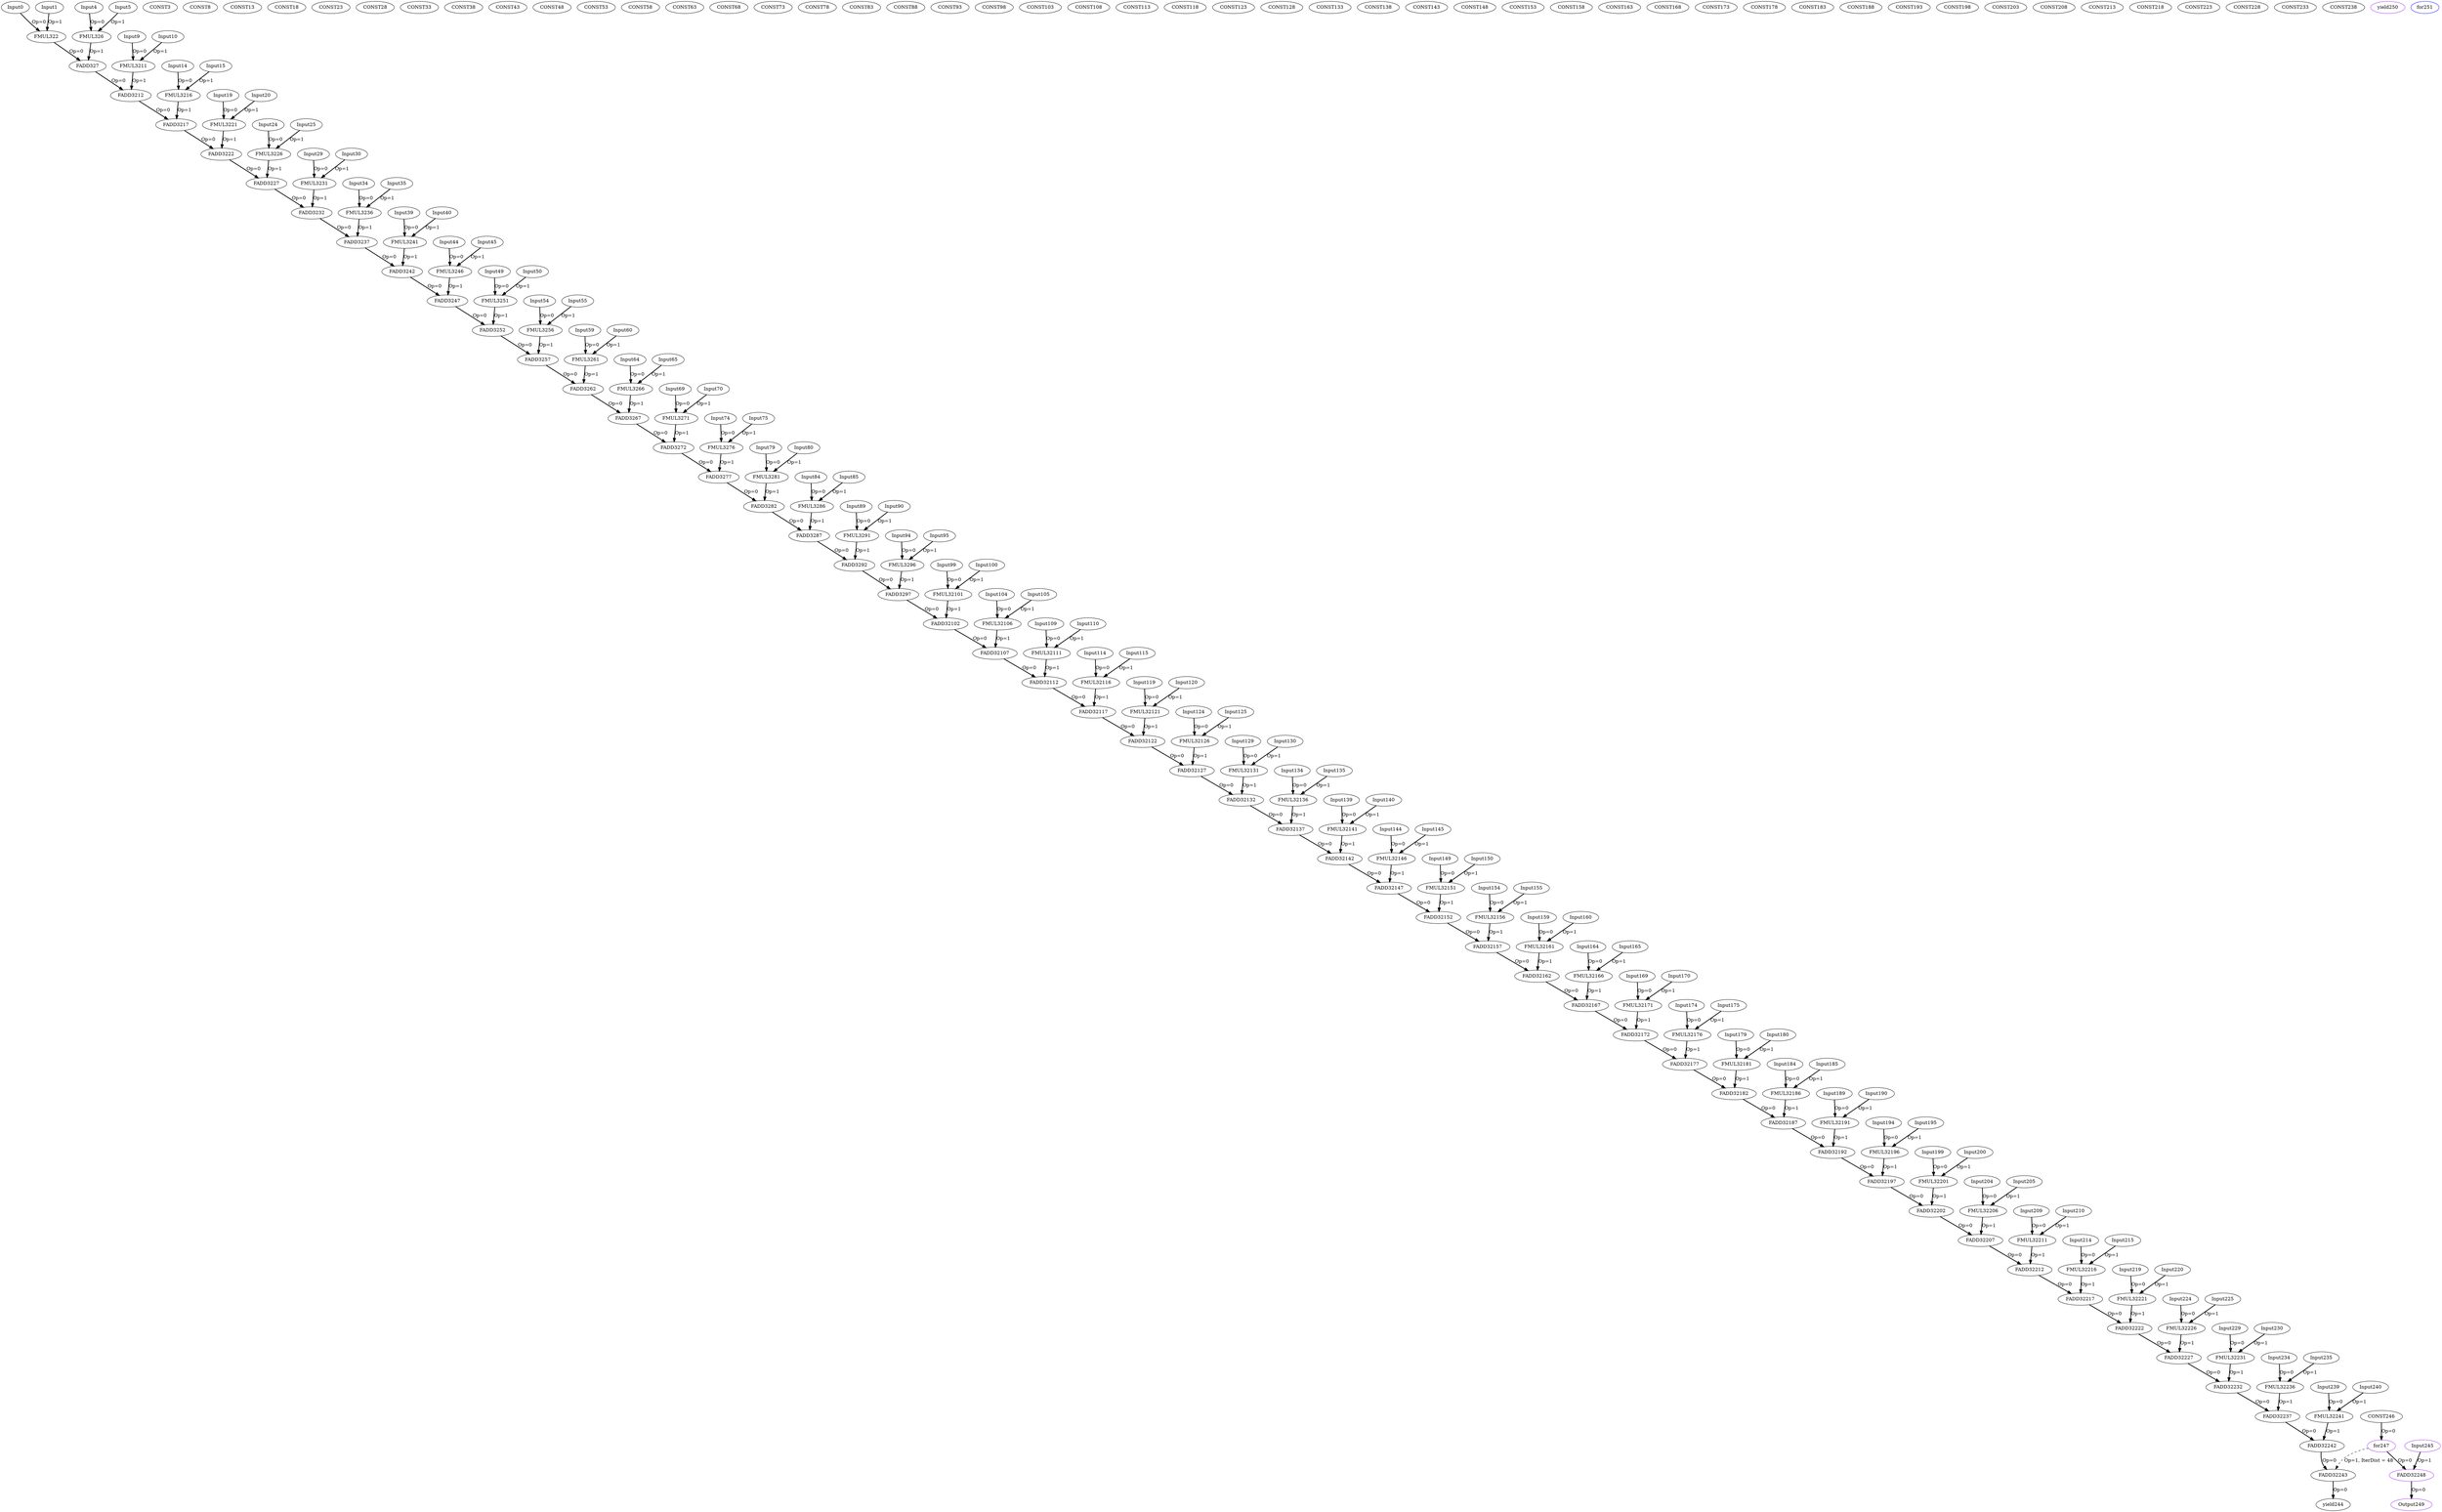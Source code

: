 Digraph G {
Input0[opcode = "Input", ref_name="conv2d_kernel_0_1", size="3024", offset="0,0", pattern="1008,3,-2012,29", color = black];
Input1[opcode = "Input", ref_name="conv2d_kernel_0_2", size="1176", offset="0,0", pattern="196,3,-392,29", color = black];
FMUL322[opcode = "FMUL32", color = black];
CONST3[opcode = "CONST", color = black];
Input4[opcode = "Input", ref_name="conv2d_kernel_0_1", size="3024", offset="0,4", pattern="1008,3,-2012,29", color = black];
Input5[opcode = "Input", ref_name="conv2d_kernel_0_2", size="1176", offset="0,4", pattern="196,3,-392,29", color = black];
FMUL326[opcode = "FMUL32", color = black];
FADD327[opcode = "FADD32", color = black];
CONST8[opcode = "CONST", color = black];
Input9[opcode = "Input", ref_name="conv2d_kernel_0_1", size="3024", offset="0,8", pattern="1008,3,-2012,29", color = black];
Input10[opcode = "Input", ref_name="conv2d_kernel_0_2", size="1176", offset="0,8", pattern="196,3,-392,29", color = black];
FMUL3211[opcode = "FMUL32", color = black];
FADD3212[opcode = "FADD32", color = black];
CONST13[opcode = "CONST", color = black];
Input14[opcode = "Input", ref_name="conv2d_kernel_0_1", size="3024", offset="0,12", pattern="1008,3,-2012,29", color = black];
Input15[opcode = "Input", ref_name="conv2d_kernel_0_2", size="1176", offset="0,12", pattern="196,3,-392,29", color = black];
FMUL3216[opcode = "FMUL32", color = black];
FADD3217[opcode = "FADD32", color = black];
CONST18[opcode = "CONST", color = black];
Input19[opcode = "Input", ref_name="conv2d_kernel_0_1", size="3024", offset="0,16", pattern="1008,3,-2012,29", color = black];
Input20[opcode = "Input", ref_name="conv2d_kernel_0_2", size="1176", offset="0,16", pattern="196,3,-392,29", color = black];
FMUL3221[opcode = "FMUL32", color = black];
FADD3222[opcode = "FADD32", color = black];
CONST23[opcode = "CONST", color = black];
Input24[opcode = "Input", ref_name="conv2d_kernel_0_1", size="3024", offset="0,20", pattern="1008,3,-2012,29", color = black];
Input25[opcode = "Input", ref_name="conv2d_kernel_0_2", size="1176", offset="0,20", pattern="196,3,-392,29", color = black];
FMUL3226[opcode = "FMUL32", color = black];
FADD3227[opcode = "FADD32", color = black];
CONST28[opcode = "CONST", color = black];
Input29[opcode = "Input", ref_name="conv2d_kernel_0_1", size="3024", offset="0,24", pattern="1008,3,-2012,29", color = black];
Input30[opcode = "Input", ref_name="conv2d_kernel_0_2", size="1176", offset="0,24", pattern="196,3,-392,29", color = black];
FMUL3231[opcode = "FMUL32", color = black];
FADD3232[opcode = "FADD32", color = black];
CONST33[opcode = "CONST", color = black];
Input34[opcode = "Input", ref_name="conv2d_kernel_0_1", size="3024", offset="0,144", pattern="1008,3,-2012,29", color = black];
Input35[opcode = "Input", ref_name="conv2d_kernel_0_2", size="1176", offset="0,28", pattern="196,3,-392,29", color = black];
FMUL3236[opcode = "FMUL32", color = black];
FADD3237[opcode = "FADD32", color = black];
CONST38[opcode = "CONST", color = black];
Input39[opcode = "Input", ref_name="conv2d_kernel_0_1", size="3024", offset="0,148", pattern="1008,3,-2012,29", color = black];
Input40[opcode = "Input", ref_name="conv2d_kernel_0_2", size="1176", offset="0,32", pattern="196,3,-392,29", color = black];
FMUL3241[opcode = "FMUL32", color = black];
FADD3242[opcode = "FADD32", color = black];
CONST43[opcode = "CONST", color = black];
Input44[opcode = "Input", ref_name="conv2d_kernel_0_1", size="3024", offset="0,152", pattern="1008,3,-2012,29", color = black];
Input45[opcode = "Input", ref_name="conv2d_kernel_0_2", size="1176", offset="0,36", pattern="196,3,-392,29", color = black];
FMUL3246[opcode = "FMUL32", color = black];
FADD3247[opcode = "FADD32", color = black];
CONST48[opcode = "CONST", color = black];
Input49[opcode = "Input", ref_name="conv2d_kernel_0_1", size="3024", offset="0,156", pattern="1008,3,-2012,29", color = black];
Input50[opcode = "Input", ref_name="conv2d_kernel_0_2", size="1176", offset="0,40", pattern="196,3,-392,29", color = black];
FMUL3251[opcode = "FMUL32", color = black];
FADD3252[opcode = "FADD32", color = black];
CONST53[opcode = "CONST", color = black];
Input54[opcode = "Input", ref_name="conv2d_kernel_0_1", size="3024", offset="0,160", pattern="1008,3,-2012,29", color = black];
Input55[opcode = "Input", ref_name="conv2d_kernel_0_2", size="1176", offset="0,44", pattern="196,3,-392,29", color = black];
FMUL3256[opcode = "FMUL32", color = black];
FADD3257[opcode = "FADD32", color = black];
CONST58[opcode = "CONST", color = black];
Input59[opcode = "Input", ref_name="conv2d_kernel_0_1", size="3024", offset="0,164", pattern="1008,3,-2012,29", color = black];
Input60[opcode = "Input", ref_name="conv2d_kernel_0_2", size="1176", offset="0,48", pattern="196,3,-392,29", color = black];
FMUL3261[opcode = "FMUL32", color = black];
FADD3262[opcode = "FADD32", color = black];
CONST63[opcode = "CONST", color = black];
Input64[opcode = "Input", ref_name="conv2d_kernel_0_1", size="3024", offset="0,168", pattern="1008,3,-2012,29", color = black];
Input65[opcode = "Input", ref_name="conv2d_kernel_0_2", size="1176", offset="0,52", pattern="196,3,-392,29", color = black];
FMUL3266[opcode = "FMUL32", color = black];
FADD3267[opcode = "FADD32", color = black];
CONST68[opcode = "CONST", color = black];
Input69[opcode = "Input", ref_name="conv2d_kernel_0_1", size="3024", offset="0,288", pattern="1008,3,-2012,29", color = black];
Input70[opcode = "Input", ref_name="conv2d_kernel_0_2", size="1176", offset="0,56", pattern="196,3,-392,29", color = black];
FMUL3271[opcode = "FMUL32", color = black];
FADD3272[opcode = "FADD32", color = black];
CONST73[opcode = "CONST", color = black];
Input74[opcode = "Input", ref_name="conv2d_kernel_0_1", size="3024", offset="0,292", pattern="1008,3,-2012,29", color = black];
Input75[opcode = "Input", ref_name="conv2d_kernel_0_2", size="1176", offset="0,60", pattern="196,3,-392,29", color = black];
FMUL3276[opcode = "FMUL32", color = black];
FADD3277[opcode = "FADD32", color = black];
CONST78[opcode = "CONST", color = black];
Input79[opcode = "Input", ref_name="conv2d_kernel_0_1", size="3024", offset="0,296", pattern="1008,3,-2012,29", color = black];
Input80[opcode = "Input", ref_name="conv2d_kernel_0_2", size="1176", offset="0,64", pattern="196,3,-392,29", color = black];
FMUL3281[opcode = "FMUL32", color = black];
FADD3282[opcode = "FADD32", color = black];
CONST83[opcode = "CONST", color = black];
Input84[opcode = "Input", ref_name="conv2d_kernel_0_1", size="3024", offset="0,300", pattern="1008,3,-2012,29", color = black];
Input85[opcode = "Input", ref_name="conv2d_kernel_0_2", size="1176", offset="0,68", pattern="196,3,-392,29", color = black];
FMUL3286[opcode = "FMUL32", color = black];
FADD3287[opcode = "FADD32", color = black];
CONST88[opcode = "CONST", color = black];
Input89[opcode = "Input", ref_name="conv2d_kernel_0_1", size="3024", offset="0,304", pattern="1008,3,-2012,29", color = black];
Input90[opcode = "Input", ref_name="conv2d_kernel_0_2", size="1176", offset="0,72", pattern="196,3,-392,29", color = black];
FMUL3291[opcode = "FMUL32", color = black];
FADD3292[opcode = "FADD32", color = black];
CONST93[opcode = "CONST", color = black];
Input94[opcode = "Input", ref_name="conv2d_kernel_0_1", size="3024", offset="0,308", pattern="1008,3,-2012,29", color = black];
Input95[opcode = "Input", ref_name="conv2d_kernel_0_2", size="1176", offset="0,76", pattern="196,3,-392,29", color = black];
FMUL3296[opcode = "FMUL32", color = black];
FADD3297[opcode = "FADD32", color = black];
CONST98[opcode = "CONST", color = black];
Input99[opcode = "Input", ref_name="conv2d_kernel_0_1", size="3024", offset="0,312", pattern="1008,3,-2012,29", color = black];
Input100[opcode = "Input", ref_name="conv2d_kernel_0_2", size="1176", offset="0,80", pattern="196,3,-392,29", color = black];
FMUL32101[opcode = "FMUL32", color = black];
FADD32102[opcode = "FADD32", color = black];
CONST103[opcode = "CONST", color = black];
Input104[opcode = "Input", ref_name="conv2d_kernel_0_1", size="3024", offset="0,432", pattern="1008,3,-2012,29", color = black];
Input105[opcode = "Input", ref_name="conv2d_kernel_0_2", size="1176", offset="0,84", pattern="196,3,-392,29", color = black];
FMUL32106[opcode = "FMUL32", color = black];
FADD32107[opcode = "FADD32", color = black];
CONST108[opcode = "CONST", color = black];
Input109[opcode = "Input", ref_name="conv2d_kernel_0_1", size="3024", offset="0,436", pattern="1008,3,-2012,29", color = black];
Input110[opcode = "Input", ref_name="conv2d_kernel_0_2", size="1176", offset="0,88", pattern="196,3,-392,29", color = black];
FMUL32111[opcode = "FMUL32", color = black];
FADD32112[opcode = "FADD32", color = black];
CONST113[opcode = "CONST", color = black];
Input114[opcode = "Input", ref_name="conv2d_kernel_0_1", size="3024", offset="0,440", pattern="1008,3,-2012,29", color = black];
Input115[opcode = "Input", ref_name="conv2d_kernel_0_2", size="1176", offset="0,92", pattern="196,3,-392,29", color = black];
FMUL32116[opcode = "FMUL32", color = black];
FADD32117[opcode = "FADD32", color = black];
CONST118[opcode = "CONST", color = black];
Input119[opcode = "Input", ref_name="conv2d_kernel_0_1", size="3024", offset="0,444", pattern="1008,3,-2012,29", color = black];
Input120[opcode = "Input", ref_name="conv2d_kernel_0_2", size="1176", offset="0,96", pattern="196,3,-392,29", color = black];
FMUL32121[opcode = "FMUL32", color = black];
FADD32122[opcode = "FADD32", color = black];
CONST123[opcode = "CONST", color = black];
Input124[opcode = "Input", ref_name="conv2d_kernel_0_1", size="3024", offset="0,448", pattern="1008,3,-2012,29", color = black];
Input125[opcode = "Input", ref_name="conv2d_kernel_0_2", size="1176", offset="0,100", pattern="196,3,-392,29", color = black];
FMUL32126[opcode = "FMUL32", color = black];
FADD32127[opcode = "FADD32", color = black];
CONST128[opcode = "CONST", color = black];
Input129[opcode = "Input", ref_name="conv2d_kernel_0_1", size="3024", offset="0,452", pattern="1008,3,-2012,29", color = black];
Input130[opcode = "Input", ref_name="conv2d_kernel_0_2", size="1176", offset="0,104", pattern="196,3,-392,29", color = black];
FMUL32131[opcode = "FMUL32", color = black];
FADD32132[opcode = "FADD32", color = black];
CONST133[opcode = "CONST", color = black];
Input134[opcode = "Input", ref_name="conv2d_kernel_0_1", size="3024", offset="0,456", pattern="1008,3,-2012,29", color = black];
Input135[opcode = "Input", ref_name="conv2d_kernel_0_2", size="1176", offset="0,108", pattern="196,3,-392,29", color = black];
FMUL32136[opcode = "FMUL32", color = black];
FADD32137[opcode = "FADD32", color = black];
CONST138[opcode = "CONST", color = black];
Input139[opcode = "Input", ref_name="conv2d_kernel_0_1", size="3024", offset="0,576", pattern="1008,3,-2012,29", color = black];
Input140[opcode = "Input", ref_name="conv2d_kernel_0_2", size="1176", offset="0,112", pattern="196,3,-392,29", color = black];
FMUL32141[opcode = "FMUL32", color = black];
FADD32142[opcode = "FADD32", color = black];
CONST143[opcode = "CONST", color = black];
Input144[opcode = "Input", ref_name="conv2d_kernel_0_1", size="3024", offset="0,580", pattern="1008,3,-2012,29", color = black];
Input145[opcode = "Input", ref_name="conv2d_kernel_0_2", size="1176", offset="0,116", pattern="196,3,-392,29", color = black];
FMUL32146[opcode = "FMUL32", color = black];
FADD32147[opcode = "FADD32", color = black];
CONST148[opcode = "CONST", color = black];
Input149[opcode = "Input", ref_name="conv2d_kernel_0_1", size="3024", offset="0,584", pattern="1008,3,-2012,29", color = black];
Input150[opcode = "Input", ref_name="conv2d_kernel_0_2", size="1176", offset="0,120", pattern="196,3,-392,29", color = black];
FMUL32151[opcode = "FMUL32", color = black];
FADD32152[opcode = "FADD32", color = black];
CONST153[opcode = "CONST", color = black];
Input154[opcode = "Input", ref_name="conv2d_kernel_0_1", size="3024", offset="0,588", pattern="1008,3,-2012,29", color = black];
Input155[opcode = "Input", ref_name="conv2d_kernel_0_2", size="1176", offset="0,124", pattern="196,3,-392,29", color = black];
FMUL32156[opcode = "FMUL32", color = black];
FADD32157[opcode = "FADD32", color = black];
CONST158[opcode = "CONST", color = black];
Input159[opcode = "Input", ref_name="conv2d_kernel_0_1", size="3024", offset="0,592", pattern="1008,3,-2012,29", color = black];
Input160[opcode = "Input", ref_name="conv2d_kernel_0_2", size="1176", offset="0,128", pattern="196,3,-392,29", color = black];
FMUL32161[opcode = "FMUL32", color = black];
FADD32162[opcode = "FADD32", color = black];
CONST163[opcode = "CONST", color = black];
Input164[opcode = "Input", ref_name="conv2d_kernel_0_1", size="3024", offset="0,596", pattern="1008,3,-2012,29", color = black];
Input165[opcode = "Input", ref_name="conv2d_kernel_0_2", size="1176", offset="0,132", pattern="196,3,-392,29", color = black];
FMUL32166[opcode = "FMUL32", color = black];
FADD32167[opcode = "FADD32", color = black];
CONST168[opcode = "CONST", color = black];
Input169[opcode = "Input", ref_name="conv2d_kernel_0_1", size="3024", offset="0,600", pattern="1008,3,-2012,29", color = black];
Input170[opcode = "Input", ref_name="conv2d_kernel_0_2", size="1176", offset="0,136", pattern="196,3,-392,29", color = black];
FMUL32171[opcode = "FMUL32", color = black];
FADD32172[opcode = "FADD32", color = black];
CONST173[opcode = "CONST", color = black];
Input174[opcode = "Input", ref_name="conv2d_kernel_0_1", size="3024", offset="0,720", pattern="1008,3,-2012,29", color = black];
Input175[opcode = "Input", ref_name="conv2d_kernel_0_2", size="1176", offset="0,140", pattern="196,3,-392,29", color = black];
FMUL32176[opcode = "FMUL32", color = black];
FADD32177[opcode = "FADD32", color = black];
CONST178[opcode = "CONST", color = black];
Input179[opcode = "Input", ref_name="conv2d_kernel_0_1", size="3024", offset="0,724", pattern="1008,3,-2012,29", color = black];
Input180[opcode = "Input", ref_name="conv2d_kernel_0_2", size="1176", offset="0,144", pattern="196,3,-392,29", color = black];
FMUL32181[opcode = "FMUL32", color = black];
FADD32182[opcode = "FADD32", color = black];
CONST183[opcode = "CONST", color = black];
Input184[opcode = "Input", ref_name="conv2d_kernel_0_1", size="3024", offset="0,728", pattern="1008,3,-2012,29", color = black];
Input185[opcode = "Input", ref_name="conv2d_kernel_0_2", size="1176", offset="0,148", pattern="196,3,-392,29", color = black];
FMUL32186[opcode = "FMUL32", color = black];
FADD32187[opcode = "FADD32", color = black];
CONST188[opcode = "CONST", color = black];
Input189[opcode = "Input", ref_name="conv2d_kernel_0_1", size="3024", offset="0,732", pattern="1008,3,-2012,29", color = black];
Input190[opcode = "Input", ref_name="conv2d_kernel_0_2", size="1176", offset="0,152", pattern="196,3,-392,29", color = black];
FMUL32191[opcode = "FMUL32", color = black];
FADD32192[opcode = "FADD32", color = black];
CONST193[opcode = "CONST", color = black];
Input194[opcode = "Input", ref_name="conv2d_kernel_0_1", size="3024", offset="0,736", pattern="1008,3,-2012,29", color = black];
Input195[opcode = "Input", ref_name="conv2d_kernel_0_2", size="1176", offset="0,156", pattern="196,3,-392,29", color = black];
FMUL32196[opcode = "FMUL32", color = black];
FADD32197[opcode = "FADD32", color = black];
CONST198[opcode = "CONST", color = black];
Input199[opcode = "Input", ref_name="conv2d_kernel_0_1", size="3024", offset="0,740", pattern="1008,3,-2012,29", color = black];
Input200[opcode = "Input", ref_name="conv2d_kernel_0_2", size="1176", offset="0,160", pattern="196,3,-392,29", color = black];
FMUL32201[opcode = "FMUL32", color = black];
FADD32202[opcode = "FADD32", color = black];
CONST203[opcode = "CONST", color = black];
Input204[opcode = "Input", ref_name="conv2d_kernel_0_1", size="3024", offset="0,744", pattern="1008,3,-2012,29", color = black];
Input205[opcode = "Input", ref_name="conv2d_kernel_0_2", size="1176", offset="0,164", pattern="196,3,-392,29", color = black];
FMUL32206[opcode = "FMUL32", color = black];
FADD32207[opcode = "FADD32", color = black];
CONST208[opcode = "CONST", color = black];
Input209[opcode = "Input", ref_name="conv2d_kernel_0_1", size="3024", offset="0,864", pattern="1008,3,-2012,29", color = black];
Input210[opcode = "Input", ref_name="conv2d_kernel_0_2", size="1176", offset="0,168", pattern="196,3,-392,29", color = black];
FMUL32211[opcode = "FMUL32", color = black];
FADD32212[opcode = "FADD32", color = black];
CONST213[opcode = "CONST", color = black];
Input214[opcode = "Input", ref_name="conv2d_kernel_0_1", size="3024", offset="0,868", pattern="1008,3,-2012,29", color = black];
Input215[opcode = "Input", ref_name="conv2d_kernel_0_2", size="1176", offset="0,172", pattern="196,3,-392,29", color = black];
FMUL32216[opcode = "FMUL32", color = black];
FADD32217[opcode = "FADD32", color = black];
CONST218[opcode = "CONST", color = black];
Input219[opcode = "Input", ref_name="conv2d_kernel_0_1", size="3024", offset="0,872", pattern="1008,3,-2012,29", color = black];
Input220[opcode = "Input", ref_name="conv2d_kernel_0_2", size="1176", offset="0,176", pattern="196,3,-392,29", color = black];
FMUL32221[opcode = "FMUL32", color = black];
FADD32222[opcode = "FADD32", color = black];
CONST223[opcode = "CONST", color = black];
Input224[opcode = "Input", ref_name="conv2d_kernel_0_1", size="3024", offset="0,876", pattern="1008,3,-2012,29", color = black];
Input225[opcode = "Input", ref_name="conv2d_kernel_0_2", size="1176", offset="0,180", pattern="196,3,-392,29", color = black];
FMUL32226[opcode = "FMUL32", color = black];
FADD32227[opcode = "FADD32", color = black];
CONST228[opcode = "CONST", color = black];
Input229[opcode = "Input", ref_name="conv2d_kernel_0_1", size="3024", offset="0,880", pattern="1008,3,-2012,29", color = black];
Input230[opcode = "Input", ref_name="conv2d_kernel_0_2", size="1176", offset="0,184", pattern="196,3,-392,29", color = black];
FMUL32231[opcode = "FMUL32", color = black];
FADD32232[opcode = "FADD32", color = black];
CONST233[opcode = "CONST", color = black];
Input234[opcode = "Input", ref_name="conv2d_kernel_0_1", size="3024", offset="0,884", pattern="1008,3,-2012,29", color = black];
Input235[opcode = "Input", ref_name="conv2d_kernel_0_2", size="1176", offset="0,188", pattern="196,3,-392,29", color = black];
FMUL32236[opcode = "FMUL32", color = black];
FADD32237[opcode = "FADD32", color = black];
CONST238[opcode = "CONST", color = black];
Input239[opcode = "Input", ref_name="conv2d_kernel_0_1", size="3024", offset="0,888", pattern="1008,3,-2012,29", color = black];
Input240[opcode = "Input", ref_name="conv2d_kernel_0_2", size="1176", offset="0,192", pattern="196,3,-392,29", color = black];
FMUL32241[opcode = "FMUL32", color = black];
FADD32242[opcode = "FADD32", color = black];
FADD32243[opcode = "FADD32", color = black];
yield244[opcode = "yield", color = black];
Input245[opcode = "Input", ref_name="conv2d_kernel_0_0", size="120", offset="0,0", pattern="0,3,4,29", color = purple];
CONST246[opcode = "CONST", value="0x00000000", color = black];
for247[opcode = "for", color = purple];
FADD32248[opcode = "FADD32", color = purple];
Output249[opcode = "Output", ref_name="conv2d_kernel_0_3", size="120", offset="0,0", pattern="0,3,4,29", color = purple];
yield250[opcode = "yield", color = purple];
for251[opcode = "for", color = blue];
Input0 -> FMUL322[color = black, style = bold, operand = 0, label = "Op=0"];
Input1 -> FMUL322[color = black, style = bold, operand = 1, label = "Op=1"];
Input4 -> FMUL326[color = black, style = bold, operand = 0, label = "Op=0"];
Input5 -> FMUL326[color = black, style = bold, operand = 1, label = "Op=1"];
FMUL322 -> FADD327[color = black, style = bold, operand = 0, label = "Op=0"];
FMUL326 -> FADD327[color = black, style = bold, operand = 1, label = "Op=1"];
Input9 -> FMUL3211[color = black, style = bold, operand = 0, label = "Op=0"];
Input10 -> FMUL3211[color = black, style = bold, operand = 1, label = "Op=1"];
FADD327 -> FADD3212[color = black, style = bold, operand = 0, label = "Op=0"];
FMUL3211 -> FADD3212[color = black, style = bold, operand = 1, label = "Op=1"];
Input14 -> FMUL3216[color = black, style = bold, operand = 0, label = "Op=0"];
Input15 -> FMUL3216[color = black, style = bold, operand = 1, label = "Op=1"];
FADD3212 -> FADD3217[color = black, style = bold, operand = 0, label = "Op=0"];
FMUL3216 -> FADD3217[color = black, style = bold, operand = 1, label = "Op=1"];
Input19 -> FMUL3221[color = black, style = bold, operand = 0, label = "Op=0"];
Input20 -> FMUL3221[color = black, style = bold, operand = 1, label = "Op=1"];
FADD3217 -> FADD3222[color = black, style = bold, operand = 0, label = "Op=0"];
FMUL3221 -> FADD3222[color = black, style = bold, operand = 1, label = "Op=1"];
Input24 -> FMUL3226[color = black, style = bold, operand = 0, label = "Op=0"];
Input25 -> FMUL3226[color = black, style = bold, operand = 1, label = "Op=1"];
FADD3222 -> FADD3227[color = black, style = bold, operand = 0, label = "Op=0"];
FMUL3226 -> FADD3227[color = black, style = bold, operand = 1, label = "Op=1"];
Input29 -> FMUL3231[color = black, style = bold, operand = 0, label = "Op=0"];
Input30 -> FMUL3231[color = black, style = bold, operand = 1, label = "Op=1"];
FADD3227 -> FADD3232[color = black, style = bold, operand = 0, label = "Op=0"];
FMUL3231 -> FADD3232[color = black, style = bold, operand = 1, label = "Op=1"];
Input34 -> FMUL3236[color = black, style = bold, operand = 0, label = "Op=0"];
Input35 -> FMUL3236[color = black, style = bold, operand = 1, label = "Op=1"];
FADD3232 -> FADD3237[color = black, style = bold, operand = 0, label = "Op=0"];
FMUL3236 -> FADD3237[color = black, style = bold, operand = 1, label = "Op=1"];
Input39 -> FMUL3241[color = black, style = bold, operand = 0, label = "Op=0"];
Input40 -> FMUL3241[color = black, style = bold, operand = 1, label = "Op=1"];
FADD3237 -> FADD3242[color = black, style = bold, operand = 0, label = "Op=0"];
FMUL3241 -> FADD3242[color = black, style = bold, operand = 1, label = "Op=1"];
Input44 -> FMUL3246[color = black, style = bold, operand = 0, label = "Op=0"];
Input45 -> FMUL3246[color = black, style = bold, operand = 1, label = "Op=1"];
FADD3242 -> FADD3247[color = black, style = bold, operand = 0, label = "Op=0"];
FMUL3246 -> FADD3247[color = black, style = bold, operand = 1, label = "Op=1"];
Input49 -> FMUL3251[color = black, style = bold, operand = 0, label = "Op=0"];
Input50 -> FMUL3251[color = black, style = bold, operand = 1, label = "Op=1"];
FADD3247 -> FADD3252[color = black, style = bold, operand = 0, label = "Op=0"];
FMUL3251 -> FADD3252[color = black, style = bold, operand = 1, label = "Op=1"];
Input54 -> FMUL3256[color = black, style = bold, operand = 0, label = "Op=0"];
Input55 -> FMUL3256[color = black, style = bold, operand = 1, label = "Op=1"];
FADD3252 -> FADD3257[color = black, style = bold, operand = 0, label = "Op=0"];
FMUL3256 -> FADD3257[color = black, style = bold, operand = 1, label = "Op=1"];
Input59 -> FMUL3261[color = black, style = bold, operand = 0, label = "Op=0"];
Input60 -> FMUL3261[color = black, style = bold, operand = 1, label = "Op=1"];
FADD3257 -> FADD3262[color = black, style = bold, operand = 0, label = "Op=0"];
FMUL3261 -> FADD3262[color = black, style = bold, operand = 1, label = "Op=1"];
Input64 -> FMUL3266[color = black, style = bold, operand = 0, label = "Op=0"];
Input65 -> FMUL3266[color = black, style = bold, operand = 1, label = "Op=1"];
FADD3262 -> FADD3267[color = black, style = bold, operand = 0, label = "Op=0"];
FMUL3266 -> FADD3267[color = black, style = bold, operand = 1, label = "Op=1"];
Input69 -> FMUL3271[color = black, style = bold, operand = 0, label = "Op=0"];
Input70 -> FMUL3271[color = black, style = bold, operand = 1, label = "Op=1"];
FADD3267 -> FADD3272[color = black, style = bold, operand = 0, label = "Op=0"];
FMUL3271 -> FADD3272[color = black, style = bold, operand = 1, label = "Op=1"];
Input74 -> FMUL3276[color = black, style = bold, operand = 0, label = "Op=0"];
Input75 -> FMUL3276[color = black, style = bold, operand = 1, label = "Op=1"];
FADD3272 -> FADD3277[color = black, style = bold, operand = 0, label = "Op=0"];
FMUL3276 -> FADD3277[color = black, style = bold, operand = 1, label = "Op=1"];
Input79 -> FMUL3281[color = black, style = bold, operand = 0, label = "Op=0"];
Input80 -> FMUL3281[color = black, style = bold, operand = 1, label = "Op=1"];
FADD3277 -> FADD3282[color = black, style = bold, operand = 0, label = "Op=0"];
FMUL3281 -> FADD3282[color = black, style = bold, operand = 1, label = "Op=1"];
Input84 -> FMUL3286[color = black, style = bold, operand = 0, label = "Op=0"];
Input85 -> FMUL3286[color = black, style = bold, operand = 1, label = "Op=1"];
FADD3282 -> FADD3287[color = black, style = bold, operand = 0, label = "Op=0"];
FMUL3286 -> FADD3287[color = black, style = bold, operand = 1, label = "Op=1"];
Input89 -> FMUL3291[color = black, style = bold, operand = 0, label = "Op=0"];
Input90 -> FMUL3291[color = black, style = bold, operand = 1, label = "Op=1"];
FADD3287 -> FADD3292[color = black, style = bold, operand = 0, label = "Op=0"];
FMUL3291 -> FADD3292[color = black, style = bold, operand = 1, label = "Op=1"];
Input94 -> FMUL3296[color = black, style = bold, operand = 0, label = "Op=0"];
Input95 -> FMUL3296[color = black, style = bold, operand = 1, label = "Op=1"];
FADD3292 -> FADD3297[color = black, style = bold, operand = 0, label = "Op=0"];
FMUL3296 -> FADD3297[color = black, style = bold, operand = 1, label = "Op=1"];
Input99 -> FMUL32101[color = black, style = bold, operand = 0, label = "Op=0"];
Input100 -> FMUL32101[color = black, style = bold, operand = 1, label = "Op=1"];
FADD3297 -> FADD32102[color = black, style = bold, operand = 0, label = "Op=0"];
FMUL32101 -> FADD32102[color = black, style = bold, operand = 1, label = "Op=1"];
Input104 -> FMUL32106[color = black, style = bold, operand = 0, label = "Op=0"];
Input105 -> FMUL32106[color = black, style = bold, operand = 1, label = "Op=1"];
FADD32102 -> FADD32107[color = black, style = bold, operand = 0, label = "Op=0"];
FMUL32106 -> FADD32107[color = black, style = bold, operand = 1, label = "Op=1"];
Input109 -> FMUL32111[color = black, style = bold, operand = 0, label = "Op=0"];
Input110 -> FMUL32111[color = black, style = bold, operand = 1, label = "Op=1"];
FADD32107 -> FADD32112[color = black, style = bold, operand = 0, label = "Op=0"];
FMUL32111 -> FADD32112[color = black, style = bold, operand = 1, label = "Op=1"];
Input114 -> FMUL32116[color = black, style = bold, operand = 0, label = "Op=0"];
Input115 -> FMUL32116[color = black, style = bold, operand = 1, label = "Op=1"];
FADD32112 -> FADD32117[color = black, style = bold, operand = 0, label = "Op=0"];
FMUL32116 -> FADD32117[color = black, style = bold, operand = 1, label = "Op=1"];
Input119 -> FMUL32121[color = black, style = bold, operand = 0, label = "Op=0"];
Input120 -> FMUL32121[color = black, style = bold, operand = 1, label = "Op=1"];
FADD32117 -> FADD32122[color = black, style = bold, operand = 0, label = "Op=0"];
FMUL32121 -> FADD32122[color = black, style = bold, operand = 1, label = "Op=1"];
Input124 -> FMUL32126[color = black, style = bold, operand = 0, label = "Op=0"];
Input125 -> FMUL32126[color = black, style = bold, operand = 1, label = "Op=1"];
FADD32122 -> FADD32127[color = black, style = bold, operand = 0, label = "Op=0"];
FMUL32126 -> FADD32127[color = black, style = bold, operand = 1, label = "Op=1"];
Input129 -> FMUL32131[color = black, style = bold, operand = 0, label = "Op=0"];
Input130 -> FMUL32131[color = black, style = bold, operand = 1, label = "Op=1"];
FADD32127 -> FADD32132[color = black, style = bold, operand = 0, label = "Op=0"];
FMUL32131 -> FADD32132[color = black, style = bold, operand = 1, label = "Op=1"];
Input134 -> FMUL32136[color = black, style = bold, operand = 0, label = "Op=0"];
Input135 -> FMUL32136[color = black, style = bold, operand = 1, label = "Op=1"];
FADD32132 -> FADD32137[color = black, style = bold, operand = 0, label = "Op=0"];
FMUL32136 -> FADD32137[color = black, style = bold, operand = 1, label = "Op=1"];
Input139 -> FMUL32141[color = black, style = bold, operand = 0, label = "Op=0"];
Input140 -> FMUL32141[color = black, style = bold, operand = 1, label = "Op=1"];
FADD32137 -> FADD32142[color = black, style = bold, operand = 0, label = "Op=0"];
FMUL32141 -> FADD32142[color = black, style = bold, operand = 1, label = "Op=1"];
Input144 -> FMUL32146[color = black, style = bold, operand = 0, label = "Op=0"];
Input145 -> FMUL32146[color = black, style = bold, operand = 1, label = "Op=1"];
FADD32142 -> FADD32147[color = black, style = bold, operand = 0, label = "Op=0"];
FMUL32146 -> FADD32147[color = black, style = bold, operand = 1, label = "Op=1"];
Input149 -> FMUL32151[color = black, style = bold, operand = 0, label = "Op=0"];
Input150 -> FMUL32151[color = black, style = bold, operand = 1, label = "Op=1"];
FADD32147 -> FADD32152[color = black, style = bold, operand = 0, label = "Op=0"];
FMUL32151 -> FADD32152[color = black, style = bold, operand = 1, label = "Op=1"];
Input154 -> FMUL32156[color = black, style = bold, operand = 0, label = "Op=0"];
Input155 -> FMUL32156[color = black, style = bold, operand = 1, label = "Op=1"];
FADD32152 -> FADD32157[color = black, style = bold, operand = 0, label = "Op=0"];
FMUL32156 -> FADD32157[color = black, style = bold, operand = 1, label = "Op=1"];
Input159 -> FMUL32161[color = black, style = bold, operand = 0, label = "Op=0"];
Input160 -> FMUL32161[color = black, style = bold, operand = 1, label = "Op=1"];
FADD32157 -> FADD32162[color = black, style = bold, operand = 0, label = "Op=0"];
FMUL32161 -> FADD32162[color = black, style = bold, operand = 1, label = "Op=1"];
Input164 -> FMUL32166[color = black, style = bold, operand = 0, label = "Op=0"];
Input165 -> FMUL32166[color = black, style = bold, operand = 1, label = "Op=1"];
FADD32162 -> FADD32167[color = black, style = bold, operand = 0, label = "Op=0"];
FMUL32166 -> FADD32167[color = black, style = bold, operand = 1, label = "Op=1"];
Input169 -> FMUL32171[color = black, style = bold, operand = 0, label = "Op=0"];
Input170 -> FMUL32171[color = black, style = bold, operand = 1, label = "Op=1"];
FADD32167 -> FADD32172[color = black, style = bold, operand = 0, label = "Op=0"];
FMUL32171 -> FADD32172[color = black, style = bold, operand = 1, label = "Op=1"];
Input174 -> FMUL32176[color = black, style = bold, operand = 0, label = "Op=0"];
Input175 -> FMUL32176[color = black, style = bold, operand = 1, label = "Op=1"];
FADD32172 -> FADD32177[color = black, style = bold, operand = 0, label = "Op=0"];
FMUL32176 -> FADD32177[color = black, style = bold, operand = 1, label = "Op=1"];
Input179 -> FMUL32181[color = black, style = bold, operand = 0, label = "Op=0"];
Input180 -> FMUL32181[color = black, style = bold, operand = 1, label = "Op=1"];
FADD32177 -> FADD32182[color = black, style = bold, operand = 0, label = "Op=0"];
FMUL32181 -> FADD32182[color = black, style = bold, operand = 1, label = "Op=1"];
Input184 -> FMUL32186[color = black, style = bold, operand = 0, label = "Op=0"];
Input185 -> FMUL32186[color = black, style = bold, operand = 1, label = "Op=1"];
FADD32182 -> FADD32187[color = black, style = bold, operand = 0, label = "Op=0"];
FMUL32186 -> FADD32187[color = black, style = bold, operand = 1, label = "Op=1"];
Input189 -> FMUL32191[color = black, style = bold, operand = 0, label = "Op=0"];
Input190 -> FMUL32191[color = black, style = bold, operand = 1, label = "Op=1"];
FADD32187 -> FADD32192[color = black, style = bold, operand = 0, label = "Op=0"];
FMUL32191 -> FADD32192[color = black, style = bold, operand = 1, label = "Op=1"];
Input194 -> FMUL32196[color = black, style = bold, operand = 0, label = "Op=0"];
Input195 -> FMUL32196[color = black, style = bold, operand = 1, label = "Op=1"];
FADD32192 -> FADD32197[color = black, style = bold, operand = 0, label = "Op=0"];
FMUL32196 -> FADD32197[color = black, style = bold, operand = 1, label = "Op=1"];
Input199 -> FMUL32201[color = black, style = bold, operand = 0, label = "Op=0"];
Input200 -> FMUL32201[color = black, style = bold, operand = 1, label = "Op=1"];
FADD32197 -> FADD32202[color = black, style = bold, operand = 0, label = "Op=0"];
FMUL32201 -> FADD32202[color = black, style = bold, operand = 1, label = "Op=1"];
Input204 -> FMUL32206[color = black, style = bold, operand = 0, label = "Op=0"];
Input205 -> FMUL32206[color = black, style = bold, operand = 1, label = "Op=1"];
FADD32202 -> FADD32207[color = black, style = bold, operand = 0, label = "Op=0"];
FMUL32206 -> FADD32207[color = black, style = bold, operand = 1, label = "Op=1"];
Input209 -> FMUL32211[color = black, style = bold, operand = 0, label = "Op=0"];
Input210 -> FMUL32211[color = black, style = bold, operand = 1, label = "Op=1"];
FADD32207 -> FADD32212[color = black, style = bold, operand = 0, label = "Op=0"];
FMUL32211 -> FADD32212[color = black, style = bold, operand = 1, label = "Op=1"];
Input214 -> FMUL32216[color = black, style = bold, operand = 0, label = "Op=0"];
Input215 -> FMUL32216[color = black, style = bold, operand = 1, label = "Op=1"];
FADD32212 -> FADD32217[color = black, style = bold, operand = 0, label = "Op=0"];
FMUL32216 -> FADD32217[color = black, style = bold, operand = 1, label = "Op=1"];
Input219 -> FMUL32221[color = black, style = bold, operand = 0, label = "Op=0"];
Input220 -> FMUL32221[color = black, style = bold, operand = 1, label = "Op=1"];
FADD32217 -> FADD32222[color = black, style = bold, operand = 0, label = "Op=0"];
FMUL32221 -> FADD32222[color = black, style = bold, operand = 1, label = "Op=1"];
Input224 -> FMUL32226[color = black, style = bold, operand = 0, label = "Op=0"];
Input225 -> FMUL32226[color = black, style = bold, operand = 1, label = "Op=1"];
FADD32222 -> FADD32227[color = black, style = bold, operand = 0, label = "Op=0"];
FMUL32226 -> FADD32227[color = black, style = bold, operand = 1, label = "Op=1"];
Input229 -> FMUL32231[color = black, style = bold, operand = 0, label = "Op=0"];
Input230 -> FMUL32231[color = black, style = bold, operand = 1, label = "Op=1"];
FADD32227 -> FADD32232[color = black, style = bold, operand = 0, label = "Op=0"];
FMUL32231 -> FADD32232[color = black, style = bold, operand = 1, label = "Op=1"];
Input234 -> FMUL32236[color = black, style = bold, operand = 0, label = "Op=0"];
Input235 -> FMUL32236[color = black, style = bold, operand = 1, label = "Op=1"];
FADD32232 -> FADD32237[color = black, style = bold, operand = 0, label = "Op=0"];
FMUL32236 -> FADD32237[color = black, style = bold, operand = 1, label = "Op=1"];
Input239 -> FMUL32241[color = black, style = bold, operand = 0, label = "Op=0"];
Input240 -> FMUL32241[color = black, style = bold, operand = 1, label = "Op=1"];
FADD32237 -> FADD32242[color = black, style = bold, operand = 0, label = "Op=0"];
FMUL32241 -> FADD32242[color = black, style = bold, operand = 1, label = "Op=1"];
FADD32242 -> FADD32243[color = black, style = bold, operand = 0, label = "Op=0"];
for247 -> FADD32243[color = black, style = dashed, operand = 1, iterdist = 48, label = "Op=1, IterDist = 48"];
FADD32243 -> yield244[color = black, style = bold, operand = 0, label = "Op=0"];
CONST246 -> for247[color = black, style = bold, operand = 0, label = "Op=0"];
for247 -> FADD32248[color = black, style = bold, operand = 0, label = "Op=0"];
Input245 -> FADD32248[color = black, style = bold, operand = 1, label = "Op=1"];
FADD32248 -> Output249[color = black, style = bold, operand = 0, label = "Op=0"];
}
